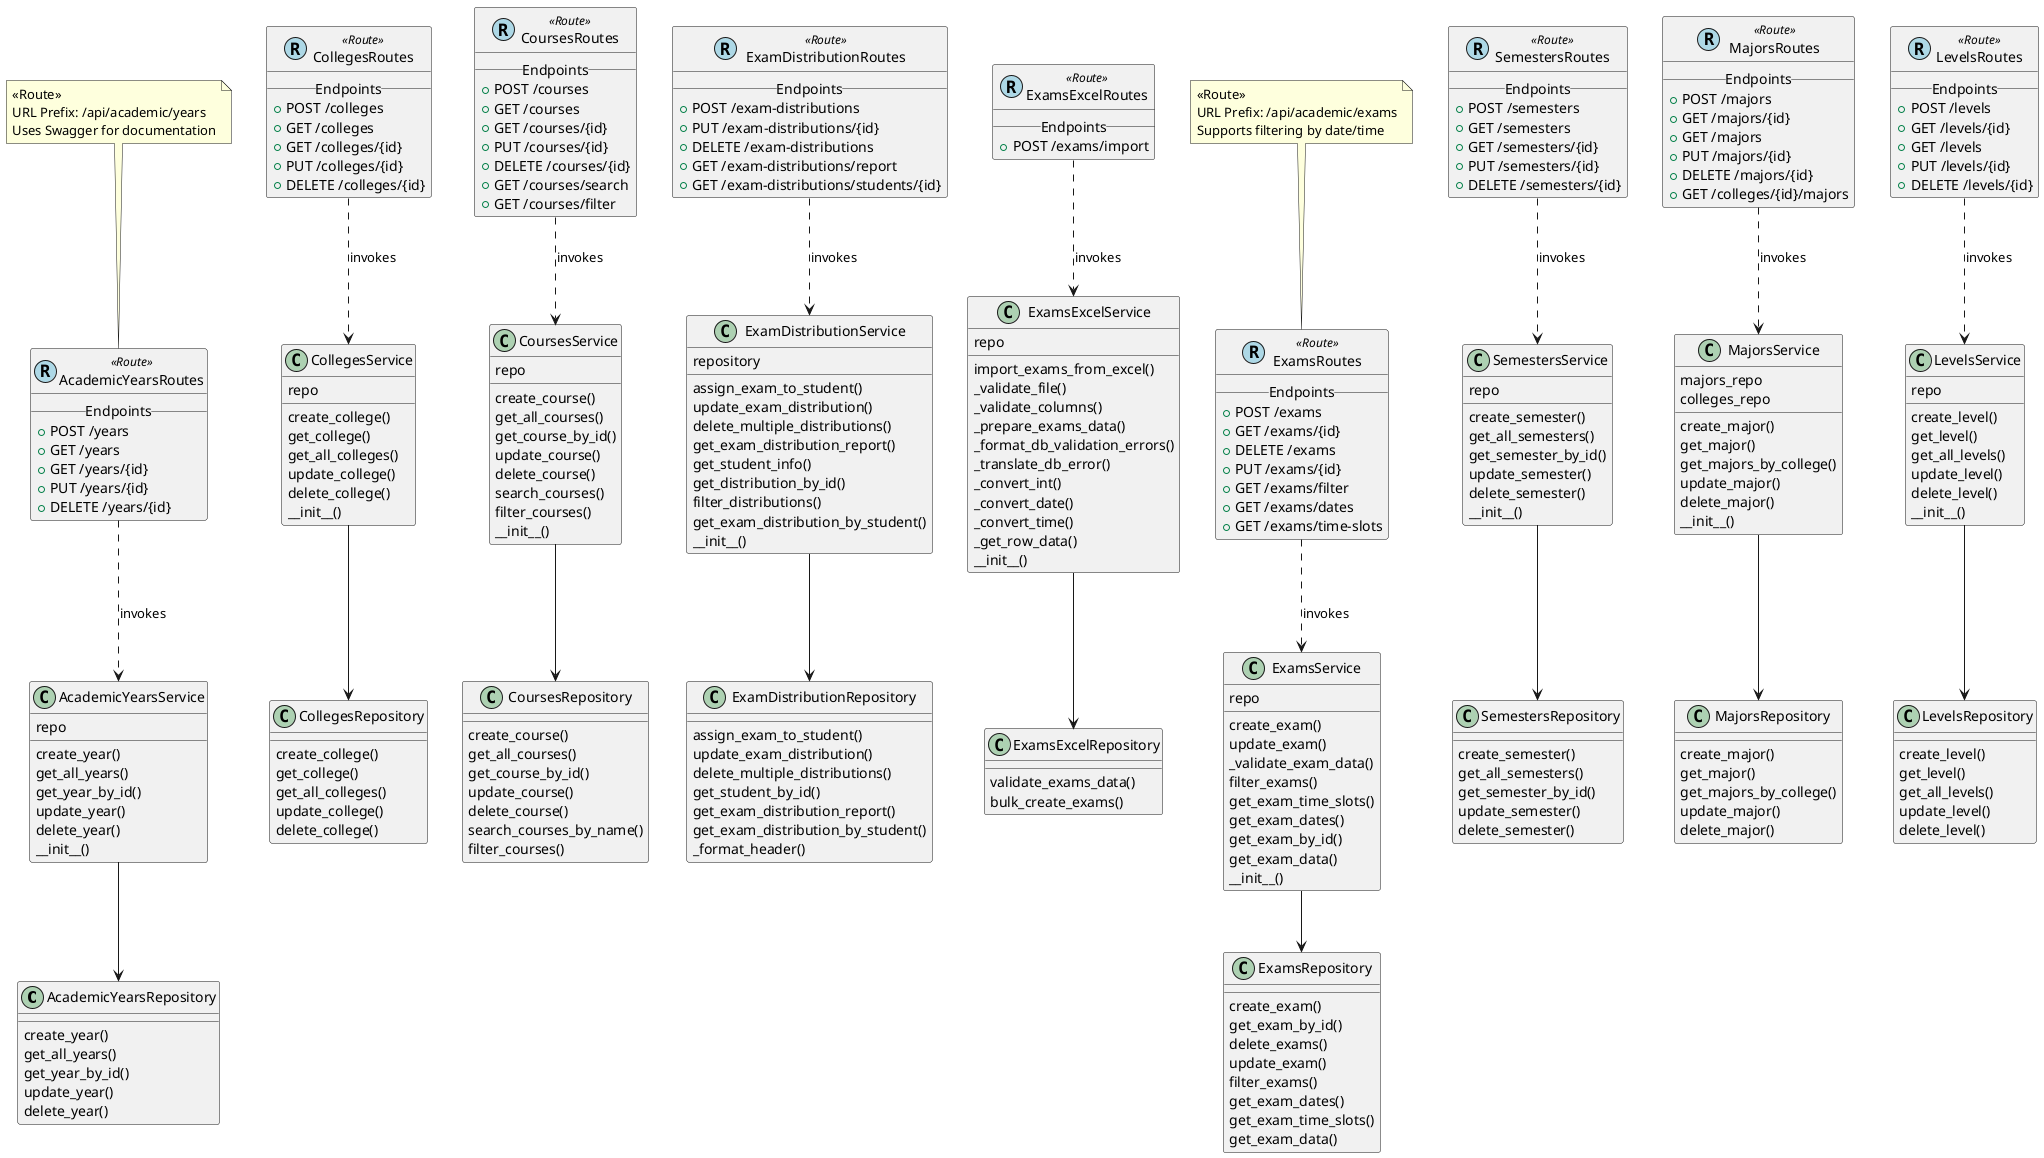 @startuml


class AcademicYearsRepository {
    create_year()
    get_all_years()
    get_year_by_id()
    update_year()
    delete_year()

}

class CollegesRepository {
    create_college()
    get_college()
    get_all_colleges()
    update_college()
    delete_college()

}

class CoursesRepository {
    create_course()
    get_all_courses()
    get_course_by_id()
    update_course()
    delete_course()
    search_courses_by_name()
    filter_courses()

}

class ExamDistributionRepository {
    assign_exam_to_student()
    update_exam_distribution()
    delete_multiple_distributions()
    get_student_by_id()
    get_exam_distribution_report()
    get_exam_distribution_by_student()
    _format_header()
   
}

class ExamsExcelRepository {
    validate_exams_data()
    bulk_create_exams()
}

class ExamsRepository {
    create_exam()
    get_exam_by_id()
    delete_exams()
    update_exam()
    filter_exams()
    get_exam_dates()
    get_exam_time_slots()
    get_exam_data() 
}

class SemestersRepository {
    create_semester()
    get_all_semesters()
    get_semester_by_id()
    update_semester()
    delete_semester()
 
}

class MajorsRepository {
    create_major()
    get_major()
    get_majors_by_college()
    update_major()
    delete_major()

}

class LevelsRepository {
    create_level()
    get_level()
    get_all_levels()
    update_level()
    delete_level()

}
'---------------------------------------'

class AcademicYearsService {
    create_year()
    get_all_years()
    get_year_by_id()
    update_year()
    delete_year()
        repo
    __init__()
}

class CollegesService {
    create_college()
    get_college()
    get_all_colleges()
    update_college()
    delete_college()
        repo
    __init__()
}

class CoursesService {
    create_course()
    get_all_courses()
    get_course_by_id()
    update_course()
    delete_course()
    search_courses()
    filter_courses()
        repo
    __init__()
}

class ExamDistributionService {
    assign_exam_to_student()
    update_exam_distribution()
    delete_multiple_distributions()
    get_exam_distribution_report()
    get_student_info()
    get_distribution_by_id()
    filter_distributions()
    get_exam_distribution_by_student()
        repository
    __init__()
}

class ExamsExcelService {
    import_exams_from_excel()
    _validate_file()
    _validate_columns()
    _prepare_exams_data()
    _format_db_validation_errors()
    _translate_db_error()
    _convert_int()
    _convert_date()
    _convert_time()
    _get_row_data()
        repo
    __init__()
}

class ExamsService {
    create_exam()
    update_exam()
    _validate_exam_data()
    filter_exams()
    get_exam_time_slots()
    get_exam_dates()
    get_exam_by_id()
    get_exam_data() 
        repo
    __init__()
}

class LevelsService {
    create_level()
    get_level()
    get_all_levels()
    update_level()
    delete_level()
        repo
    __init__()
}

class MajorsService {
    create_major()
    get_major()
    get_majors_by_college()
    update_major()
    delete_major()
        majors_repo
    colleges_repo
    __init__()
}

class SemestersService {
    create_semester()
    get_all_semesters()
    get_semester_by_id()
    update_semester()
    delete_semester()
        repo
    __init__()
}

'--------------------------------------------'



' ------ الكلاسات الأساسية (Repository و Service) ------ '
' (تم الحفاظ على الكلاسات الموجودة كما هي)
' ... [يظهر هنا كل كود Repository و Service الذي قدمته] ...

' ------ كلاسات الراوت (Routes) ------ '
class "AcademicYearsRoutes" << (R,lightblue) Route >> {
    __Endpoints__
    + POST /years
    + GET /years
    + GET /years/{id}
    + PUT /years/{id}
    + DELETE /years/{id}
}

class "CollegesRoutes" << (R,lightblue) Route >> {
    __Endpoints__
    + POST /colleges
    + GET /colleges
    + GET /colleges/{id}
    + PUT /colleges/{id}
    + DELETE /colleges/{id}
}

class "CoursesRoutes" << (R,lightblue) Route >> {
    __Endpoints__
    + POST /courses
    + GET /courses
    + GET /courses/{id}
    + PUT /courses/{id}
    + DELETE /courses/{id}
    + GET /courses/search
    + GET /courses/filter
}

class "ExamDistributionRoutes" << (R,lightblue) Route >> {
    __Endpoints__
    + POST /exam-distributions
    + PUT /exam-distributions/{id}
    + DELETE /exam-distributions
    + GET /exam-distributions/report
    + GET /exam-distributions/students/{id}
}

class "ExamsExcelRoutes" << (R,lightblue) Route >> {
    __Endpoints__
    + POST /exams/import
}

class "ExamsRoutes" << (R,lightblue) Route >> {
    __Endpoints__
    + POST /exams
    + GET /exams/{id}
    + DELETE /exams
    + PUT /exams/{id}
    + GET /exams/filter
    + GET /exams/dates
    + GET /exams/time-slots
}

class "LevelsRoutes" << (R,lightblue) Route >> {
    __Endpoints__
    + POST /levels
    + GET /levels/{id}
    + GET /levels
    + PUT /levels/{id}
    + DELETE /levels/{id}
}

class "MajorsRoutes" << (R,lightblue) Route >> {
    __Endpoints__
    + POST /majors
    + GET /majors/{id}
    + GET /majors
    + PUT /majors/{id}
    + DELETE /majors/{id}
    + GET /colleges/{id}/majors
}

class "SemestersRoutes" << (R,lightblue) Route >> {
    __Endpoints__
    + POST /semesters
    + GET /semesters
    + GET /semesters/{id}
    + PUT /semesters/{id}
    + DELETE /semesters/{id}
}

' ------ العلاقات بين الكلاسات ------ '

' العلاقات بين Services و Repositories
AcademicYearsService --> AcademicYearsRepository
CollegesService --> CollegesRepository
CoursesService --> CoursesRepository
ExamDistributionService --> ExamDistributionRepository
ExamsExcelService --> ExamsExcelRepository
ExamsService --> ExamsRepository
LevelsService --> LevelsRepository
MajorsService --> MajorsRepository
SemestersService --> SemestersRepository

' العلاقات بين Routes و Services
AcademicYearsRoutes ..> AcademicYearsService : "invokes"
CollegesRoutes ..> CollegesService : "invokes"
CoursesRoutes ..> CoursesService : "invokes"
ExamDistributionRoutes ..> ExamDistributionService : "invokes"
ExamsExcelRoutes ..> ExamsExcelService : "invokes"
ExamsRoutes ..> ExamsService : "invokes"
LevelsRoutes ..> LevelsService : "invokes"
MajorsRoutes ..> MajorsService : "invokes"
SemestersRoutes ..> SemestersService : "invokes"

' ------ الملاحظات التوضيحية ------ '
note top of AcademicYearsRoutes
  <<Route>>
  URL Prefix: /api/academic/years
  Uses Swagger for documentation
end note

note top of ExamsRoutes
  <<Route>>
  URL Prefix: /api/academic/exams
  Supports filtering by date/time
end note







@enduml